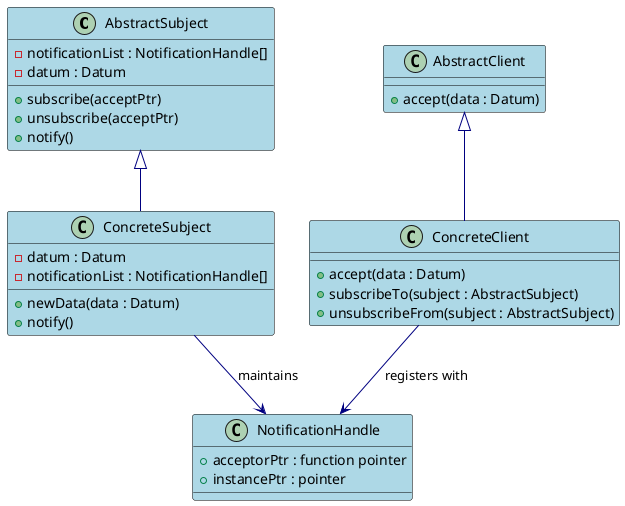 @startuml ObserverPattern_ClassDiagram

skinparam class {
    BackgroundColor LightBlue
    ArrowColor Navy
    BorderColor Black
}

class AbstractSubject {
    + subscribe(acceptPtr)
    + unsubscribe(acceptPtr)
    + notify()
    - notificationList : NotificationHandle[]
    - datum : Datum
}

class AbstractClient {
    + accept(data : Datum)
}

class ConcreteSubject {
    + newData(data : Datum)
    + notify()
    - datum : Datum
    - notificationList : NotificationHandle[]
}

class ConcreteClient {
    + accept(data : Datum)
    + subscribeTo(subject : AbstractSubject)
    + unsubscribeFrom(subject : AbstractSubject)
}

class NotificationHandle {
    + acceptorPtr : function pointer
    + instancePtr : pointer
}

AbstractSubject <|-- ConcreteSubject
AbstractClient <|-- ConcreteClient
ConcreteSubject --> NotificationHandle : maintains
ConcreteClient --> NotificationHandle : registers with

@enduml
